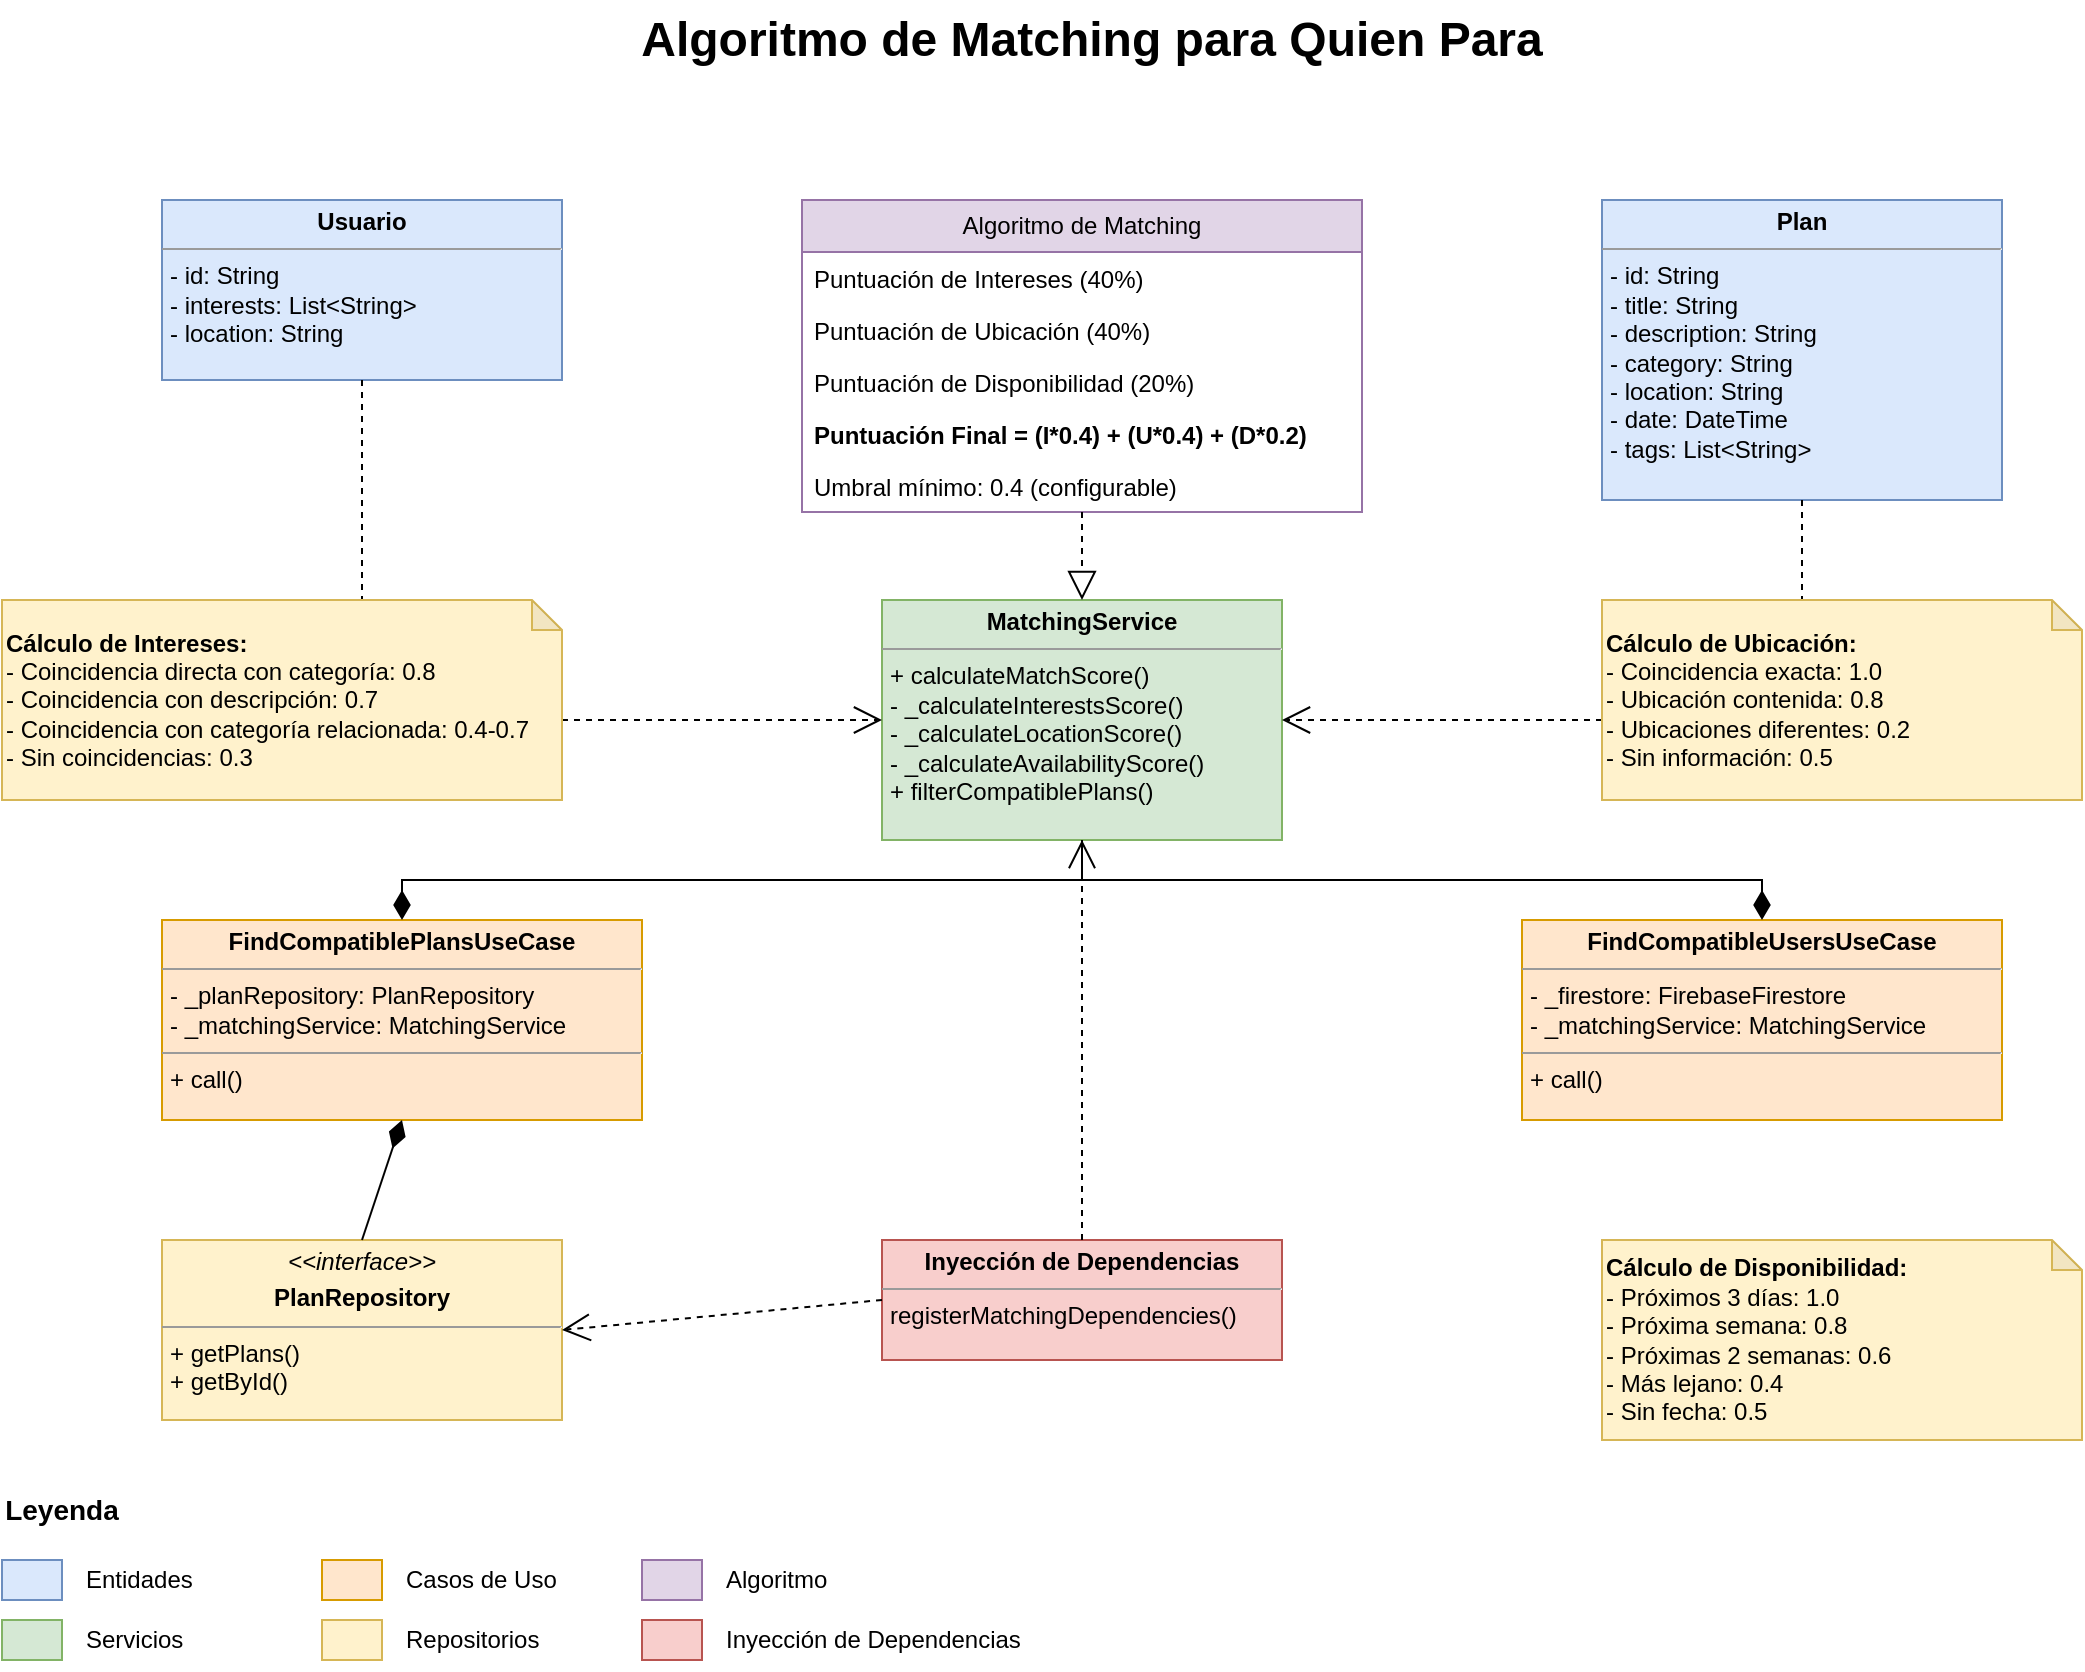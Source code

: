 <mxfile version="21.7.5" type="device">
  <diagram id="matching_algorithm_diagram" name="Algoritmo de Matching para Quien Para">
    <mxGraphModel dx="1422" dy="762" grid="1" gridSize="10" guides="1" tooltips="1" connect="1" arrows="1" fold="1" page="1" pageScale="1" pageWidth="1169" pageHeight="827" math="0" shadow="0">
      <root>
        <mxCell id="0" />
        <mxCell id="1" parent="0" />
        
        <!-- Título del diagrama -->
        <mxCell id="title" value="Algoritmo de Matching para Quien Para" style="text;html=1;strokeColor=none;fillColor=none;align=center;verticalAlign=middle;whiteSpace=wrap;rounded=0;fontSize=24;fontStyle=1" vertex="1" parent="1">
          <mxGeometry x="284.5" y="20" width="600" height="40" as="geometry" />
        </mxCell>
        
        <!-- Entidades -->
        <mxCell id="user_entity" value="&lt;p style=&quot;margin:0px;margin-top:4px;text-align:center;&quot;&gt;&lt;b&gt;Usuario&lt;/b&gt;&lt;/p&gt;&lt;hr size=&quot;1&quot;&gt;&lt;p style=&quot;margin:0px;margin-left:4px;&quot;&gt;- id: String&lt;/p&gt;&lt;p style=&quot;margin:0px;margin-left:4px;&quot;&gt;- interests: List&amp;lt;String&amp;gt;&lt;/p&gt;&lt;p style=&quot;margin:0px;margin-left:4px;&quot;&gt;- location: String&lt;/p&gt;" style="verticalAlign=top;align=left;overflow=fill;fontSize=12;fontFamily=Helvetica;html=1;whiteSpace=wrap;fillColor=#dae8fc;strokeColor=#6c8ebf;" vertex="1" parent="1">
          <mxGeometry x="120" y="120" width="200" height="90" as="geometry" />
        </mxCell>
        
        <mxCell id="plan_entity" value="&lt;p style=&quot;margin:0px;margin-top:4px;text-align:center;&quot;&gt;&lt;b&gt;Plan&lt;/b&gt;&lt;/p&gt;&lt;hr size=&quot;1&quot;&gt;&lt;p style=&quot;margin:0px;margin-left:4px;&quot;&gt;- id: String&lt;/p&gt;&lt;p style=&quot;margin:0px;margin-left:4px;&quot;&gt;- title: String&lt;/p&gt;&lt;p style=&quot;margin:0px;margin-left:4px;&quot;&gt;- description: String&lt;/p&gt;&lt;p style=&quot;margin:0px;margin-left:4px;&quot;&gt;- category: String&lt;/p&gt;&lt;p style=&quot;margin:0px;margin-left:4px;&quot;&gt;- location: String&lt;/p&gt;&lt;p style=&quot;margin:0px;margin-left:4px;&quot;&gt;- date: DateTime&lt;/p&gt;&lt;p style=&quot;margin:0px;margin-left:4px;&quot;&gt;- tags: List&amp;lt;String&amp;gt;&lt;/p&gt;" style="verticalAlign=top;align=left;overflow=fill;fontSize=12;fontFamily=Helvetica;html=1;whiteSpace=wrap;fillColor=#dae8fc;strokeColor=#6c8ebf;" vertex="1" parent="1">
          <mxGeometry x="840" y="120" width="200" height="150" as="geometry" />
        </mxCell>
        
        <!-- Servicio de Matching -->
        <mxCell id="matching_service" value="&lt;p style=&quot;margin:0px;margin-top:4px;text-align:center;&quot;&gt;&lt;b&gt;MatchingService&lt;/b&gt;&lt;/p&gt;&lt;hr size=&quot;1&quot;&gt;&lt;p style=&quot;margin:0px;margin-left:4px;&quot;&gt;+ calculateMatchScore()&lt;/p&gt;&lt;p style=&quot;margin:0px;margin-left:4px;&quot;&gt;- _calculateInterestsScore()&lt;/p&gt;&lt;p style=&quot;margin:0px;margin-left:4px;&quot;&gt;- _calculateLocationScore()&lt;/p&gt;&lt;p style=&quot;margin:0px;margin-left:4px;&quot;&gt;- _calculateAvailabilityScore()&lt;/p&gt;&lt;p style=&quot;margin:0px;margin-left:4px;&quot;&gt;+ filterCompatiblePlans()&lt;/p&gt;" style="verticalAlign=top;align=left;overflow=fill;fontSize=12;fontFamily=Helvetica;html=1;whiteSpace=wrap;fillColor=#d5e8d4;strokeColor=#82b366;" vertex="1" parent="1">
          <mxGeometry x="480" y="320" width="200" height="120" as="geometry" />
        </mxCell>
        
        <!-- Casos de Uso -->
        <mxCell id="find_compatible_plans_usecase" value="&lt;p style=&quot;margin:0px;margin-top:4px;text-align:center;&quot;&gt;&lt;b&gt;FindCompatiblePlansUseCase&lt;/b&gt;&lt;/p&gt;&lt;hr size=&quot;1&quot;&gt;&lt;p style=&quot;margin:0px;margin-left:4px;&quot;&gt;- _planRepository: PlanRepository&lt;/p&gt;&lt;p style=&quot;margin:0px;margin-left:4px;&quot;&gt;- _matchingService: MatchingService&lt;/p&gt;&lt;hr size=&quot;1&quot;&gt;&lt;p style=&quot;margin:0px;margin-left:4px;&quot;&gt;+ call()&lt;/p&gt;" style="verticalAlign=top;align=left;overflow=fill;fontSize=12;fontFamily=Helvetica;html=1;whiteSpace=wrap;fillColor=#ffe6cc;strokeColor=#d79b00;" vertex="1" parent="1">
          <mxGeometry x="120" y="480" width="240" height="100" as="geometry" />
        </mxCell>
        
        <mxCell id="find_compatible_users_usecase" value="&lt;p style=&quot;margin:0px;margin-top:4px;text-align:center;&quot;&gt;&lt;b&gt;FindCompatibleUsersUseCase&lt;/b&gt;&lt;/p&gt;&lt;hr size=&quot;1&quot;&gt;&lt;p style=&quot;margin:0px;margin-left:4px;&quot;&gt;- _firestore: FirebaseFirestore&lt;/p&gt;&lt;p style=&quot;margin:0px;margin-left:4px;&quot;&gt;- _matchingService: MatchingService&lt;/p&gt;&lt;hr size=&quot;1&quot;&gt;&lt;p style=&quot;margin:0px;margin-left:4px;&quot;&gt;+ call()&lt;/p&gt;" style="verticalAlign=top;align=left;overflow=fill;fontSize=12;fontFamily=Helvetica;html=1;whiteSpace=wrap;fillColor=#ffe6cc;strokeColor=#d79b00;" vertex="1" parent="1">
          <mxGeometry x="800" y="480" width="240" height="100" as="geometry" />
        </mxCell>
        
        <!-- Repositorios -->
        <mxCell id="plan_repository" value="&lt;p style=&quot;margin:0px;margin-top:4px;text-align:center;&quot;&gt;&lt;i&gt;&amp;lt;&amp;lt;interface&amp;gt;&amp;gt;&lt;/i&gt;&lt;/p&gt;&lt;p style=&quot;margin:0px;margin-top:4px;text-align:center;&quot;&gt;&lt;b&gt;PlanRepository&lt;/b&gt;&lt;/p&gt;&lt;hr size=&quot;1&quot;&gt;&lt;p style=&quot;margin:0px;margin-left:4px;&quot;&gt;+ getPlans()&lt;/p&gt;&lt;p style=&quot;margin:0px;margin-left:4px;&quot;&gt;+ getById()&lt;/p&gt;" style="verticalAlign=top;align=left;overflow=fill;fontSize=12;fontFamily=Helvetica;html=1;whiteSpace=wrap;fillColor=#fff2cc;strokeColor=#d6b656;" vertex="1" parent="1">
          <mxGeometry x="120" y="640" width="200" height="90" as="geometry" />
        </mxCell>
        
        <!-- Inyección de Dependencias -->
        <mxCell id="dependency_injection" value="&lt;p style=&quot;margin:0px;margin-top:4px;text-align:center;&quot;&gt;&lt;b&gt;Inyección de Dependencias&lt;/b&gt;&lt;/p&gt;&lt;hr size=&quot;1&quot;&gt;&lt;p style=&quot;margin:0px;margin-left:4px;&quot;&gt;registerMatchingDependencies()&lt;/p&gt;" style="verticalAlign=top;align=left;overflow=fill;fontSize=12;fontFamily=Helvetica;html=1;whiteSpace=wrap;fillColor=#f8cecc;strokeColor=#b85450;" vertex="1" parent="1">
          <mxGeometry x="480" y="640" width="200" height="60" as="geometry" />
        </mxCell>
        
        <!-- Conexiones -->
        <!-- MatchingService a Casos de Uso -->
        <mxCell id="matching_to_plans_usecase" value="" style="endArrow=diamondThin;endFill=1;endSize=12;html=1;rounded=0;exitX=0.5;exitY=1;exitDx=0;exitDy=0;entryX=0.5;entryY=0;entryDx=0;entryDy=0;" edge="1" parent="1" source="matching_service" target="find_compatible_plans_usecase">
          <mxGeometry width="160" relative="1" as="geometry">
            <mxPoint x="500" y="390" as="sourcePoint" />
            <mxPoint x="660" y="390" as="targetPoint" />
            <Array as="points">
              <mxPoint x="580" y="460" />
              <mxPoint x="240" y="460" />
            </Array>
          </mxGeometry>
        </mxCell>
        
        <mxCell id="matching_to_users_usecase" value="" style="endArrow=diamondThin;endFill=1;endSize=12;html=1;rounded=0;exitX=0.5;exitY=1;exitDx=0;exitDy=0;entryX=0.5;entryY=0;entryDx=0;entryDy=0;" edge="1" parent="1" source="matching_service" target="find_compatible_users_usecase">
          <mxGeometry width="160" relative="1" as="geometry">
            <mxPoint x="500" y="390" as="sourcePoint" />
            <mxPoint x="660" y="390" as="targetPoint" />
            <Array as="points">
              <mxPoint x="580" y="460" />
              <mxPoint x="920" y="460" />
            </Array>
          </mxGeometry>
        </mxCell>
        
        <!-- Repositorio a Caso de Uso -->
        <mxCell id="repo_to_usecase" value="" style="endArrow=diamondThin;endFill=1;endSize=12;html=1;rounded=0;exitX=0.5;exitY=0;exitDx=0;exitDy=0;entryX=0.5;entryY=1;entryDx=0;entryDy=0;" edge="1" parent="1" source="plan_repository" target="find_compatible_plans_usecase">
          <mxGeometry width="160" relative="1" as="geometry">
            <mxPoint x="500" y="390" as="sourcePoint" />
            <mxPoint x="660" y="390" as="targetPoint" />
          </mxGeometry>
        </mxCell>
        
        <!-- Inyección de Dependencias a Componentes -->
        <mxCell id="di_to_matching" value="" style="endArrow=open;endSize=12;dashed=1;html=1;rounded=0;exitX=0.5;exitY=0;exitDx=0;exitDy=0;entryX=0.5;entryY=1;entryDx=0;entryDy=0;" edge="1" parent="1" source="dependency_injection" target="matching_service">
          <mxGeometry width="160" relative="1" as="geometry">
            <mxPoint x="500" y="390" as="sourcePoint" />
            <mxPoint x="660" y="390" as="targetPoint" />
          </mxGeometry>
        </mxCell>
        
        <mxCell id="di_to_usecases" value="" style="endArrow=open;endSize=12;dashed=1;html=1;rounded=0;exitX=0;exitY=0.5;exitDx=0;exitDy=0;entryX=1;entryY=0.5;entryDx=0;entryDy=0;" edge="1" parent="1" source="dependency_injection" target="plan_repository">
          <mxGeometry width="160" relative="1" as="geometry">
            <mxPoint x="500" y="390" as="sourcePoint" />
            <mxPoint x="660" y="390" as="targetPoint" />
          </mxGeometry>
        </mxCell>
        
        <!-- Entidades a Componentes -->
        <mxCell id="user_to_matching" value="" style="endArrow=open;endSize=12;dashed=1;html=1;rounded=0;exitX=0.5;exitY=1;exitDx=0;exitDy=0;entryX=0;entryY=0.5;entryDx=0;entryDy=0;" edge="1" parent="1" source="user_entity" target="matching_service">
          <mxGeometry width="160" relative="1" as="geometry">
            <mxPoint x="500" y="390" as="sourcePoint" />
            <mxPoint x="660" y="390" as="targetPoint" />
            <Array as="points">
              <mxPoint x="220" y="380" />
            </Array>
          </mxGeometry>
        </mxCell>
        
        <mxCell id="plan_to_matching" value="" style="endArrow=open;endSize=12;dashed=1;html=1;rounded=0;exitX=0.5;exitY=1;exitDx=0;exitDy=0;entryX=1;entryY=0.5;entryDx=0;entryDy=0;" edge="1" parent="1" source="plan_entity" target="matching_service">
          <mxGeometry width="160" relative="1" as="geometry">
            <mxPoint x="500" y="390" as="sourcePoint" />
            <mxPoint x="660" y="390" as="targetPoint" />
            <Array as="points">
              <mxPoint x="940" y="380" />
            </Array>
          </mxGeometry>
        </mxCell>
        
        <!-- Algoritmo de Matching -->
        <mxCell id="matching_algorithm" value="Algoritmo de Matching" style="swimlane;fontStyle=0;childLayout=stackLayout;horizontal=1;startSize=26;fillColor=#e1d5e7;horizontalStack=0;resizeParent=1;resizeParentMax=0;resizeLast=0;collapsible=1;marginBottom=0;whiteSpace=wrap;html=1;strokeColor=#9673a6;" vertex="1" parent="1">
          <mxGeometry x="440" y="120" width="280" height="156" as="geometry" />
        </mxCell>
        
        <mxCell id="interests_score" value="Puntuación de Intereses (40%)" style="text;strokeColor=none;fillColor=none;align=left;verticalAlign=top;spacingLeft=4;spacingRight=4;overflow=hidden;rotatable=0;points=[[0,0.5],[1,0.5]];portConstraint=eastwest;whiteSpace=wrap;html=1;" vertex="1" parent="matching_algorithm">
          <mxGeometry y="26" width="280" height="26" as="geometry" />
        </mxCell>
        
        <mxCell id="location_score" value="Puntuación de Ubicación (40%)" style="text;strokeColor=none;fillColor=none;align=left;verticalAlign=top;spacingLeft=4;spacingRight=4;overflow=hidden;rotatable=0;points=[[0,0.5],[1,0.5]];portConstraint=eastwest;whiteSpace=wrap;html=1;" vertex="1" parent="matching_algorithm">
          <mxGeometry y="52" width="280" height="26" as="geometry" />
        </mxCell>
        
        <mxCell id="availability_score" value="Puntuación de Disponibilidad (20%)" style="text;strokeColor=none;fillColor=none;align=left;verticalAlign=top;spacingLeft=4;spacingRight=4;overflow=hidden;rotatable=0;points=[[0,0.5],[1,0.5]];portConstraint=eastwest;whiteSpace=wrap;html=1;" vertex="1" parent="matching_algorithm">
          <mxGeometry y="78" width="280" height="26" as="geometry" />
        </mxCell>
        
        <mxCell id="final_score" value="Puntuación Final = (I*0.4) + (U*0.4) + (D*0.2)" style="text;strokeColor=none;fillColor=none;align=left;verticalAlign=top;spacingLeft=4;spacingRight=4;overflow=hidden;rotatable=0;points=[[0,0.5],[1,0.5]];portConstraint=eastwest;whiteSpace=wrap;html=1;fontStyle=1" vertex="1" parent="matching_algorithm">
          <mxGeometry y="104" width="280" height="26" as="geometry" />
        </mxCell>
        
        <mxCell id="threshold" value="Umbral mínimo: 0.4 (configurable)" style="text;strokeColor=none;fillColor=none;align=left;verticalAlign=top;spacingLeft=4;spacingRight=4;overflow=hidden;rotatable=0;points=[[0,0.5],[1,0.5]];portConstraint=eastwest;whiteSpace=wrap;html=1;" vertex="1" parent="matching_algorithm">
          <mxGeometry y="130" width="280" height="26" as="geometry" />
        </mxCell>
        
        <!-- Conexión del Algoritmo al Servicio -->
        <mxCell id="algorithm_to_service" value="" style="endArrow=block;dashed=1;endFill=0;endSize=12;html=1;rounded=0;exitX=0.5;exitY=1;exitDx=0;exitDy=0;entryX=0.5;entryY=0;entryDx=0;entryDy=0;" edge="1" parent="1" source="matching_algorithm" target="matching_service">
          <mxGeometry width="160" relative="1" as="geometry">
            <mxPoint x="500" y="390" as="sourcePoint" />
            <mxPoint x="660" y="390" as="targetPoint" />
          </mxGeometry>
        </mxCell>
        
        <!-- Notas explicativas -->
        <mxCell id="note_interests" value="&lt;div&gt;&lt;b&gt;Cálculo de Intereses:&lt;/b&gt;&lt;/div&gt;&lt;div&gt;- Coincidencia directa con categoría: 0.8&lt;/div&gt;&lt;div&gt;- Coincidencia con descripción: 0.7&lt;/div&gt;&lt;div&gt;- Coincidencia con categoría relacionada: 0.4-0.7&lt;/div&gt;&lt;div&gt;- Sin coincidencias: 0.3&lt;/div&gt;" style="shape=note;whiteSpace=wrap;html=1;backgroundOutline=1;darkOpacity=0.05;fillColor=#fff2cc;strokeColor=#d6b656;align=left;size=15;" vertex="1" parent="1">
          <mxGeometry x="40" y="320" width="280" height="100" as="geometry" />
        </mxCell>
        
        <mxCell id="note_location" value="&lt;div&gt;&lt;b&gt;Cálculo de Ubicación:&lt;/b&gt;&lt;/div&gt;&lt;div&gt;- Coincidencia exacta: 1.0&lt;/div&gt;&lt;div&gt;- Ubicación contenida: 0.8&lt;/div&gt;&lt;div&gt;- Ubicaciones diferentes: 0.2&lt;/div&gt;&lt;div&gt;- Sin información: 0.5&lt;/div&gt;" style="shape=note;whiteSpace=wrap;html=1;backgroundOutline=1;darkOpacity=0.05;fillColor=#fff2cc;strokeColor=#d6b656;align=left;size=15;" vertex="1" parent="1">
          <mxGeometry x="840" y="320" width="240" height="100" as="geometry" />
        </mxCell>
        
        <mxCell id="note_availability" value="&lt;div&gt;&lt;b&gt;Cálculo de Disponibilidad:&lt;/b&gt;&lt;/div&gt;&lt;div&gt;- Próximos 3 días: 1.0&lt;/div&gt;&lt;div&gt;- Próxima semana: 0.8&lt;/div&gt;&lt;div&gt;- Próximas 2 semanas: 0.6&lt;/div&gt;&lt;div&gt;- Más lejano: 0.4&lt;/div&gt;&lt;div&gt;- Sin fecha: 0.5&lt;/div&gt;" style="shape=note;whiteSpace=wrap;html=1;backgroundOutline=1;darkOpacity=0.05;fillColor=#fff2cc;strokeColor=#d6b656;align=left;size=15;" vertex="1" parent="1">
          <mxGeometry x="840" y="640" width="240" height="100" as="geometry" />
        </mxCell>
        
        <!-- Leyenda -->
        <mxCell id="legend" value="&lt;b&gt;Leyenda&lt;/b&gt;" style="text;html=1;strokeColor=none;fillColor=none;align=center;verticalAlign=middle;whiteSpace=wrap;rounded=0;fontSize=14;" vertex="1" parent="1">
          <mxGeometry x="40" y="760" width="60" height="30" as="geometry" />
        </mxCell>
        
        <mxCell id="legend_entity" value="" style="rounded=0;whiteSpace=wrap;html=1;fillColor=#dae8fc;strokeColor=#6c8ebf;" vertex="1" parent="1">
          <mxGeometry x="40" y="800" width="30" height="20" as="geometry" />
        </mxCell>
        
        <mxCell id="legend_entity_text" value="Entidades" style="text;html=1;strokeColor=none;fillColor=none;align=left;verticalAlign=middle;whiteSpace=wrap;rounded=0;" vertex="1" parent="1">
          <mxGeometry x="80" y="795" width="100" height="30" as="geometry" />
        </mxCell>
        
        <mxCell id="legend_service" value="" style="rounded=0;whiteSpace=wrap;html=1;fillColor=#d5e8d4;strokeColor=#82b366;" vertex="1" parent="1">
          <mxGeometry x="40" y="830" width="30" height="20" as="geometry" />
        </mxCell>
        
        <mxCell id="legend_service_text" value="Servicios" style="text;html=1;strokeColor=none;fillColor=none;align=left;verticalAlign=middle;whiteSpace=wrap;rounded=0;" vertex="1" parent="1">
          <mxGeometry x="80" y="825" width="100" height="30" as="geometry" />
        </mxCell>
        
        <mxCell id="legend_usecase" value="" style="rounded=0;whiteSpace=wrap;html=1;fillColor=#ffe6cc;strokeColor=#d79b00;" vertex="1" parent="1">
          <mxGeometry x="200" y="800" width="30" height="20" as="geometry" />
        </mxCell>
        
        <mxCell id="legend_usecase_text" value="Casos de Uso" style="text;html=1;strokeColor=none;fillColor=none;align=left;verticalAlign=middle;whiteSpace=wrap;rounded=0;" vertex="1" parent="1">
          <mxGeometry x="240" y="795" width="100" height="30" as="geometry" />
        </mxCell>
        
        <mxCell id="legend_repository" value="" style="rounded=0;whiteSpace=wrap;html=1;fillColor=#fff2cc;strokeColor=#d6b656;" vertex="1" parent="1">
          <mxGeometry x="200" y="830" width="30" height="20" as="geometry" />
        </mxCell>
        
        <mxCell id="legend_repository_text" value="Repositorios" style="text;html=1;strokeColor=none;fillColor=none;align=left;verticalAlign=middle;whiteSpace=wrap;rounded=0;" vertex="1" parent="1">
          <mxGeometry x="240" y="825" width="100" height="30" as="geometry" />
        </mxCell>
        
        <mxCell id="legend_algorithm" value="" style="rounded=0;whiteSpace=wrap;html=1;fillColor=#e1d5e7;strokeColor=#9673a6;" vertex="1" parent="1">
          <mxGeometry x="360" y="800" width="30" height="20" as="geometry" />
        </mxCell>
        
        <mxCell id="legend_algorithm_text" value="Algoritmo" style="text;html=1;strokeColor=none;fillColor=none;align=left;verticalAlign=middle;whiteSpace=wrap;rounded=0;" vertex="1" parent="1">
          <mxGeometry x="400" y="795" width="100" height="30" as="geometry" />
        </mxCell>
        
        <mxCell id="legend_di" value="" style="rounded=0;whiteSpace=wrap;html=1;fillColor=#f8cecc;strokeColor=#b85450;" vertex="1" parent="1">
          <mxGeometry x="360" y="830" width="30" height="20" as="geometry" />
        </mxCell>
        
        <mxCell id="legend_di_text" value="Inyección de Dependencias" style="text;html=1;strokeColor=none;fillColor=none;align=left;verticalAlign=middle;whiteSpace=wrap;rounded=0;" vertex="1" parent="1">
          <mxGeometry x="400" y="825" width="160" height="30" as="geometry" />
        </mxCell>
      </root>
    </mxGraphModel>
  </diagram>
</mxfile>